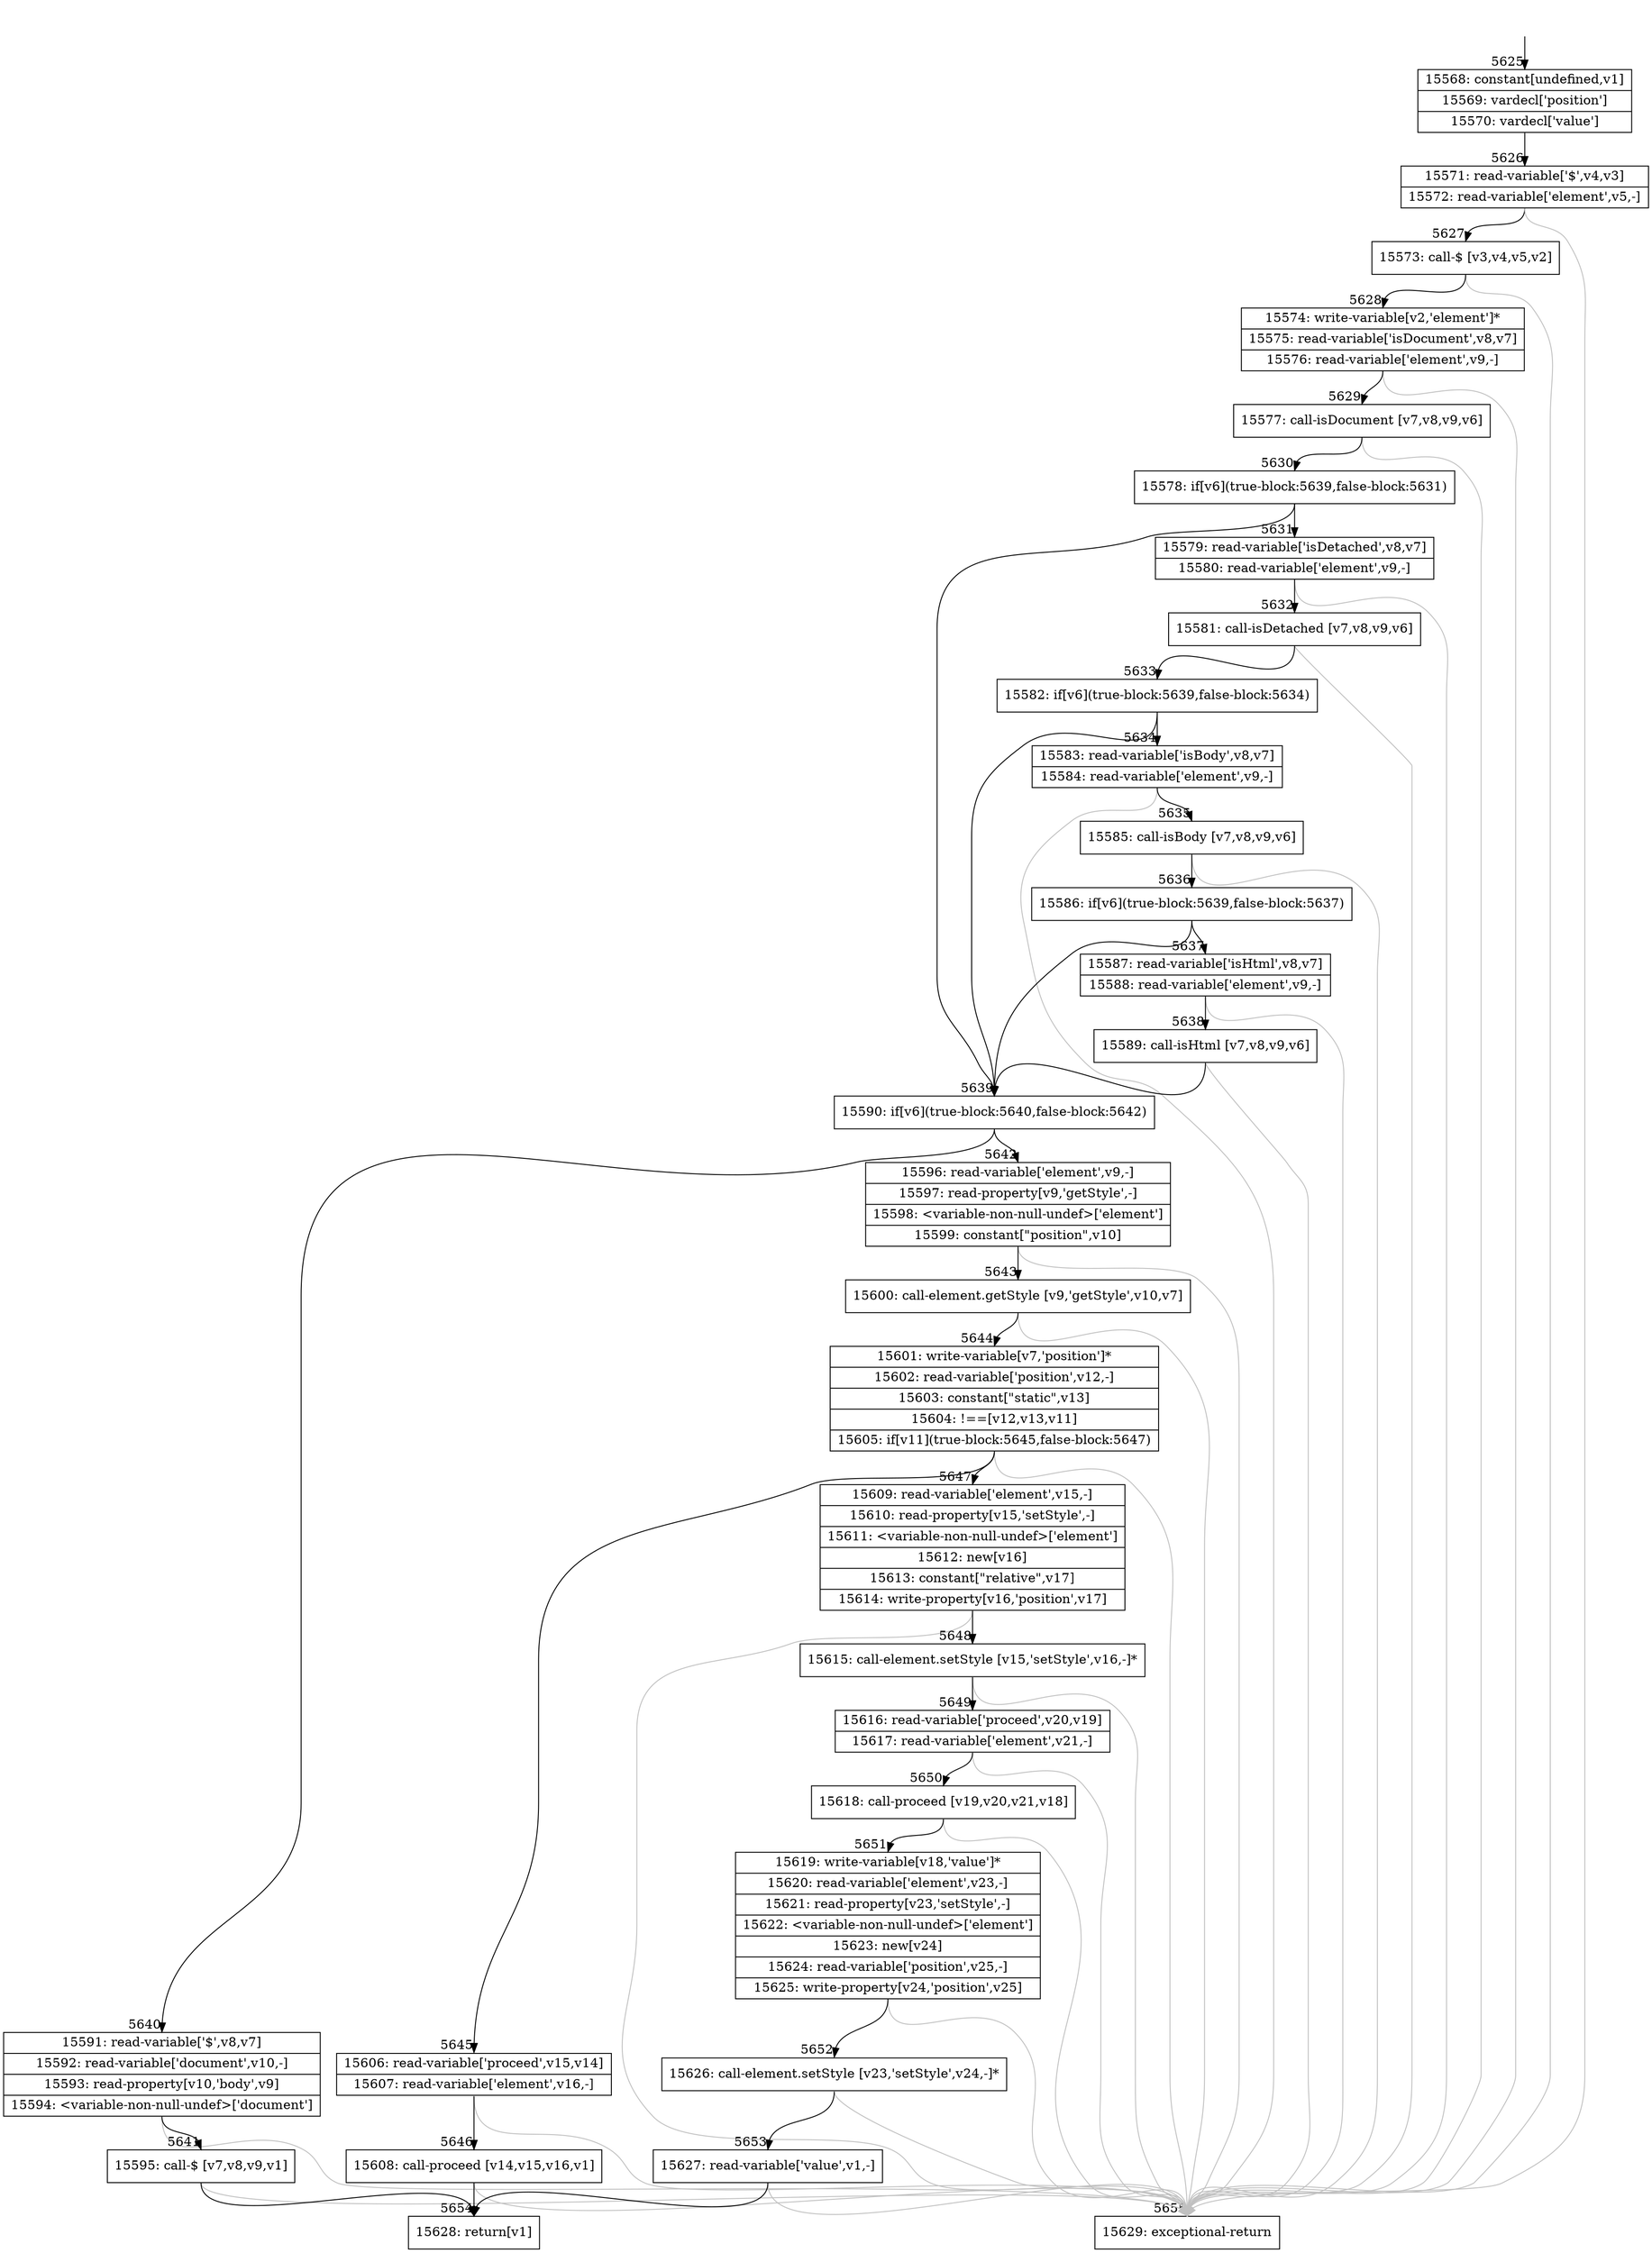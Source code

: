 digraph {
rankdir="TD"
BB_entry444[shape=none,label=""];
BB_entry444 -> BB5625 [tailport=s, headport=n, headlabel="    5625"]
BB5625 [shape=record label="{15568: constant[undefined,v1]|15569: vardecl['position']|15570: vardecl['value']}" ] 
BB5625 -> BB5626 [tailport=s, headport=n, headlabel="      5626"]
BB5626 [shape=record label="{15571: read-variable['$',v4,v3]|15572: read-variable['element',v5,-]}" ] 
BB5626 -> BB5627 [tailport=s, headport=n, headlabel="      5627"]
BB5626 -> BB5655 [tailport=s, headport=n, color=gray, headlabel="      5655"]
BB5627 [shape=record label="{15573: call-$ [v3,v4,v5,v2]}" ] 
BB5627 -> BB5628 [tailport=s, headport=n, headlabel="      5628"]
BB5627 -> BB5655 [tailport=s, headport=n, color=gray]
BB5628 [shape=record label="{15574: write-variable[v2,'element']*|15575: read-variable['isDocument',v8,v7]|15576: read-variable['element',v9,-]}" ] 
BB5628 -> BB5629 [tailport=s, headport=n, headlabel="      5629"]
BB5628 -> BB5655 [tailport=s, headport=n, color=gray]
BB5629 [shape=record label="{15577: call-isDocument [v7,v8,v9,v6]}" ] 
BB5629 -> BB5630 [tailport=s, headport=n, headlabel="      5630"]
BB5629 -> BB5655 [tailport=s, headport=n, color=gray]
BB5630 [shape=record label="{15578: if[v6](true-block:5639,false-block:5631)}" ] 
BB5630 -> BB5639 [tailport=s, headport=n, headlabel="      5639"]
BB5630 -> BB5631 [tailport=s, headport=n, headlabel="      5631"]
BB5631 [shape=record label="{15579: read-variable['isDetached',v8,v7]|15580: read-variable['element',v9,-]}" ] 
BB5631 -> BB5632 [tailport=s, headport=n, headlabel="      5632"]
BB5631 -> BB5655 [tailport=s, headport=n, color=gray]
BB5632 [shape=record label="{15581: call-isDetached [v7,v8,v9,v6]}" ] 
BB5632 -> BB5633 [tailport=s, headport=n, headlabel="      5633"]
BB5632 -> BB5655 [tailport=s, headport=n, color=gray]
BB5633 [shape=record label="{15582: if[v6](true-block:5639,false-block:5634)}" ] 
BB5633 -> BB5639 [tailport=s, headport=n]
BB5633 -> BB5634 [tailport=s, headport=n, headlabel="      5634"]
BB5634 [shape=record label="{15583: read-variable['isBody',v8,v7]|15584: read-variable['element',v9,-]}" ] 
BB5634 -> BB5635 [tailport=s, headport=n, headlabel="      5635"]
BB5634 -> BB5655 [tailport=s, headport=n, color=gray]
BB5635 [shape=record label="{15585: call-isBody [v7,v8,v9,v6]}" ] 
BB5635 -> BB5636 [tailport=s, headport=n, headlabel="      5636"]
BB5635 -> BB5655 [tailport=s, headport=n, color=gray]
BB5636 [shape=record label="{15586: if[v6](true-block:5639,false-block:5637)}" ] 
BB5636 -> BB5639 [tailport=s, headport=n]
BB5636 -> BB5637 [tailport=s, headport=n, headlabel="      5637"]
BB5637 [shape=record label="{15587: read-variable['isHtml',v8,v7]|15588: read-variable['element',v9,-]}" ] 
BB5637 -> BB5638 [tailport=s, headport=n, headlabel="      5638"]
BB5637 -> BB5655 [tailport=s, headport=n, color=gray]
BB5638 [shape=record label="{15589: call-isHtml [v7,v8,v9,v6]}" ] 
BB5638 -> BB5639 [tailport=s, headport=n]
BB5638 -> BB5655 [tailport=s, headport=n, color=gray]
BB5639 [shape=record label="{15590: if[v6](true-block:5640,false-block:5642)}" ] 
BB5639 -> BB5640 [tailport=s, headport=n, headlabel="      5640"]
BB5639 -> BB5642 [tailport=s, headport=n, headlabel="      5642"]
BB5640 [shape=record label="{15591: read-variable['$',v8,v7]|15592: read-variable['document',v10,-]|15593: read-property[v10,'body',v9]|15594: \<variable-non-null-undef\>['document']}" ] 
BB5640 -> BB5641 [tailport=s, headport=n, headlabel="      5641"]
BB5640 -> BB5655 [tailport=s, headport=n, color=gray]
BB5641 [shape=record label="{15595: call-$ [v7,v8,v9,v1]}" ] 
BB5641 -> BB5654 [tailport=s, headport=n, headlabel="      5654"]
BB5641 -> BB5655 [tailport=s, headport=n, color=gray]
BB5642 [shape=record label="{15596: read-variable['element',v9,-]|15597: read-property[v9,'getStyle',-]|15598: \<variable-non-null-undef\>['element']|15599: constant[\"position\",v10]}" ] 
BB5642 -> BB5643 [tailport=s, headport=n, headlabel="      5643"]
BB5642 -> BB5655 [tailport=s, headport=n, color=gray]
BB5643 [shape=record label="{15600: call-element.getStyle [v9,'getStyle',v10,v7]}" ] 
BB5643 -> BB5644 [tailport=s, headport=n, headlabel="      5644"]
BB5643 -> BB5655 [tailport=s, headport=n, color=gray]
BB5644 [shape=record label="{15601: write-variable[v7,'position']*|15602: read-variable['position',v12,-]|15603: constant[\"static\",v13]|15604: !==[v12,v13,v11]|15605: if[v11](true-block:5645,false-block:5647)}" ] 
BB5644 -> BB5645 [tailport=s, headport=n, headlabel="      5645"]
BB5644 -> BB5647 [tailport=s, headport=n, headlabel="      5647"]
BB5644 -> BB5655 [tailport=s, headport=n, color=gray]
BB5645 [shape=record label="{15606: read-variable['proceed',v15,v14]|15607: read-variable['element',v16,-]}" ] 
BB5645 -> BB5646 [tailport=s, headport=n, headlabel="      5646"]
BB5645 -> BB5655 [tailport=s, headport=n, color=gray]
BB5646 [shape=record label="{15608: call-proceed [v14,v15,v16,v1]}" ] 
BB5646 -> BB5654 [tailport=s, headport=n]
BB5646 -> BB5655 [tailport=s, headport=n, color=gray]
BB5647 [shape=record label="{15609: read-variable['element',v15,-]|15610: read-property[v15,'setStyle',-]|15611: \<variable-non-null-undef\>['element']|15612: new[v16]|15613: constant[\"relative\",v17]|15614: write-property[v16,'position',v17]}" ] 
BB5647 -> BB5648 [tailport=s, headport=n, headlabel="      5648"]
BB5647 -> BB5655 [tailport=s, headport=n, color=gray]
BB5648 [shape=record label="{15615: call-element.setStyle [v15,'setStyle',v16,-]*}" ] 
BB5648 -> BB5649 [tailport=s, headport=n, headlabel="      5649"]
BB5648 -> BB5655 [tailport=s, headport=n, color=gray]
BB5649 [shape=record label="{15616: read-variable['proceed',v20,v19]|15617: read-variable['element',v21,-]}" ] 
BB5649 -> BB5650 [tailport=s, headport=n, headlabel="      5650"]
BB5649 -> BB5655 [tailport=s, headport=n, color=gray]
BB5650 [shape=record label="{15618: call-proceed [v19,v20,v21,v18]}" ] 
BB5650 -> BB5651 [tailport=s, headport=n, headlabel="      5651"]
BB5650 -> BB5655 [tailport=s, headport=n, color=gray]
BB5651 [shape=record label="{15619: write-variable[v18,'value']*|15620: read-variable['element',v23,-]|15621: read-property[v23,'setStyle',-]|15622: \<variable-non-null-undef\>['element']|15623: new[v24]|15624: read-variable['position',v25,-]|15625: write-property[v24,'position',v25]}" ] 
BB5651 -> BB5652 [tailport=s, headport=n, headlabel="      5652"]
BB5651 -> BB5655 [tailport=s, headport=n, color=gray]
BB5652 [shape=record label="{15626: call-element.setStyle [v23,'setStyle',v24,-]*}" ] 
BB5652 -> BB5653 [tailport=s, headport=n, headlabel="      5653"]
BB5652 -> BB5655 [tailport=s, headport=n, color=gray]
BB5653 [shape=record label="{15627: read-variable['value',v1,-]}" ] 
BB5653 -> BB5654 [tailport=s, headport=n]
BB5653 -> BB5655 [tailport=s, headport=n, color=gray]
BB5654 [shape=record label="{15628: return[v1]}" ] 
BB5655 [shape=record label="{15629: exceptional-return}" ] 
//#$~ 4313
}
